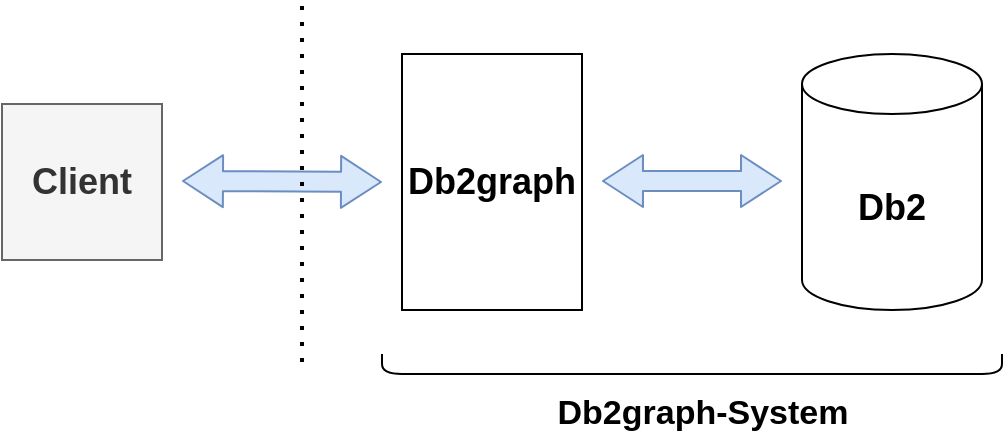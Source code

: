 <mxfile version="14.7.1" type="device"><diagram id="dlqo0DIAPLg4ZUJtpOwc" name="Page-1"><mxGraphModel dx="1030" dy="1719" grid="1" gridSize="10" guides="1" tooltips="1" connect="1" arrows="1" fold="1" page="1" pageScale="1" pageWidth="827" pageHeight="1169" math="0" shadow="0"><root><mxCell id="0"/><mxCell id="1" parent="0"/><mxCell id="7pdObvjT7-Ngfp3I1U2p-1" value="&lt;b&gt;&lt;font style=&quot;font-size: 18px&quot;&gt;Db2&lt;/font&gt;&lt;/b&gt;" style="shape=cylinder3;whiteSpace=wrap;html=1;boundedLbl=1;backgroundOutline=1;size=15;" vertex="1" parent="1"><mxGeometry x="400" y="26" width="90" height="128" as="geometry"/></mxCell><mxCell id="7pdObvjT7-Ngfp3I1U2p-4" value="&lt;b&gt;&lt;font style=&quot;font-size: 18px&quot;&gt;Db2graph&lt;/font&gt;&lt;/b&gt;" style="rounded=0;whiteSpace=wrap;html=1;" vertex="1" parent="1"><mxGeometry x="200" y="26" width="90" height="128" as="geometry"/></mxCell><mxCell id="7pdObvjT7-Ngfp3I1U2p-5" value="&lt;font style=&quot;font-size: 18px&quot;&gt;&lt;b&gt;Client&lt;/b&gt;&lt;/font&gt;" style="whiteSpace=wrap;html=1;aspect=fixed;fillColor=#f5f5f5;strokeColor=#666666;fontColor=#333333;" vertex="1" parent="1"><mxGeometry y="51" width="80" height="78" as="geometry"/></mxCell><mxCell id="7pdObvjT7-Ngfp3I1U2p-25" value="" style="shape=flexArrow;endArrow=classic;startArrow=classic;html=1;endWidth=15;endSize=6.33;startWidth=15;startSize=6.33;fillColor=#dae8fc;strokeColor=#6c8ebf;" edge="1" parent="1"><mxGeometry width="100" height="100" relative="1" as="geometry"><mxPoint x="90" y="89.5" as="sourcePoint"/><mxPoint x="190" y="90" as="targetPoint"/></mxGeometry></mxCell><mxCell id="7pdObvjT7-Ngfp3I1U2p-26" value="" style="shape=flexArrow;endArrow=classic;startArrow=classic;html=1;endWidth=15;endSize=6.33;startWidth=15;startSize=6.33;fillColor=#dae8fc;strokeColor=#6c8ebf;" edge="1" parent="1"><mxGeometry width="100" height="100" relative="1" as="geometry"><mxPoint x="300" y="89.5" as="sourcePoint"/><mxPoint x="390" y="89.5" as="targetPoint"/></mxGeometry></mxCell><mxCell id="7pdObvjT7-Ngfp3I1U2p-27" value="" style="endArrow=none;dashed=1;html=1;dashPattern=1 3;strokeWidth=2;" edge="1" parent="1"><mxGeometry width="50" height="50" relative="1" as="geometry"><mxPoint x="150" y="180" as="sourcePoint"/><mxPoint x="150" as="targetPoint"/></mxGeometry></mxCell><mxCell id="7pdObvjT7-Ngfp3I1U2p-28" value="" style="endArrow=none;html=1;" edge="1" parent="1"><mxGeometry width="50" height="50" relative="1" as="geometry"><mxPoint x="190" y="176" as="sourcePoint"/><mxPoint x="500" y="176" as="targetPoint"/><Array as="points"><mxPoint x="190" y="186"/><mxPoint x="500" y="186"/></Array></mxGeometry></mxCell><mxCell id="7pdObvjT7-Ngfp3I1U2p-29" value="&lt;font style=&quot;font-size: 17px&quot;&gt;&lt;b&gt;Db2graph-System&lt;/b&gt;&lt;/font&gt;" style="edgeLabel;html=1;align=center;verticalAlign=middle;resizable=0;points=[];" vertex="1" connectable="0" parent="7pdObvjT7-Ngfp3I1U2p-28"><mxGeometry x="0.067" y="1" relative="1" as="geometry"><mxPoint x="-6" y="21" as="offset"/></mxGeometry></mxCell></root></mxGraphModel></diagram></mxfile>